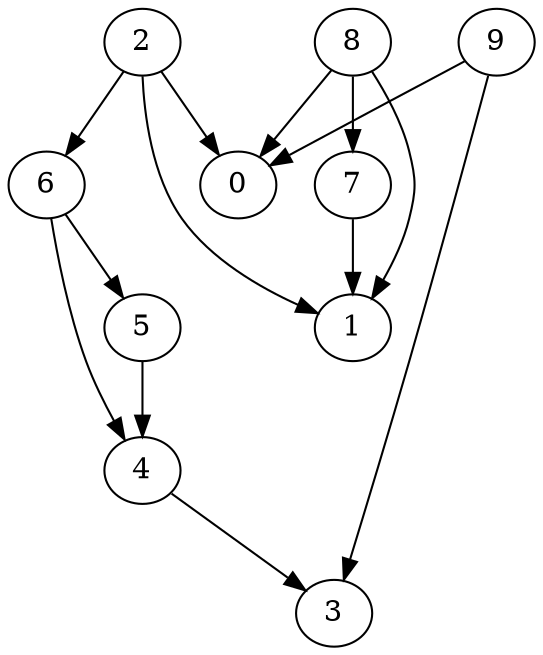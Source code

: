 digraph G {
  graph [splines=true overlap=false]
  node  [shape=ellipse, width=0.3, height=0.3]
  0 [label="0"];
  1 [label="1"];
  2 [label="2"];
  3 [label="3"];
  4 [label="4"];
  5 [label="5"];
  6 [label="6"];
  7 [label="7"];
  8 [label="8"];
  9 [label="9"];
  2 -> 0;
  2 -> 1;
  2 -> 6;
  4 -> 3;
  5 -> 4;
  6 -> 4;
  6 -> 5;
  7 -> 1;
  8 -> 0;
  8 -> 1;
  8 -> 7;
  9 -> 0;
  9 -> 3;
}
